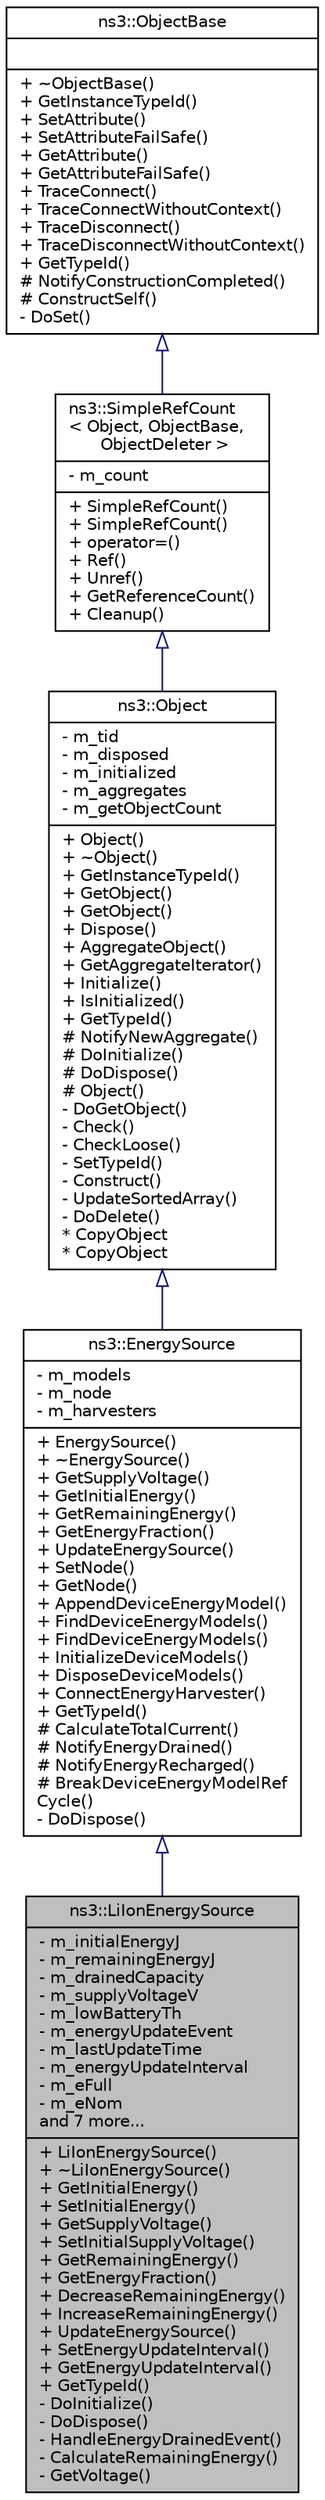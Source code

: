 digraph "ns3::LiIonEnergySource"
{
  edge [fontname="Helvetica",fontsize="10",labelfontname="Helvetica",labelfontsize="10"];
  node [fontname="Helvetica",fontsize="10",shape=record];
  Node1 [label="{ns3::LiIonEnergySource\n|- m_initialEnergyJ\l- m_remainingEnergyJ\l- m_drainedCapacity\l- m_supplyVoltageV\l- m_lowBatteryTh\l- m_energyUpdateEvent\l- m_lastUpdateTime\l- m_energyUpdateInterval\l- m_eFull\l- m_eNom\land 7 more...\l|+ LiIonEnergySource()\l+ ~LiIonEnergySource()\l+ GetInitialEnergy()\l+ SetInitialEnergy()\l+ GetSupplyVoltage()\l+ SetInitialSupplyVoltage()\l+ GetRemainingEnergy()\l+ GetEnergyFraction()\l+ DecreaseRemainingEnergy()\l+ IncreaseRemainingEnergy()\l+ UpdateEnergySource()\l+ SetEnergyUpdateInterval()\l+ GetEnergyUpdateInterval()\l+ GetTypeId()\l- DoInitialize()\l- DoDispose()\l- HandleEnergyDrainedEvent()\l- CalculateRemainingEnergy()\l- GetVoltage()\l}",height=0.2,width=0.4,color="black", fillcolor="grey75", style="filled", fontcolor="black"];
  Node2 -> Node1 [dir="back",color="midnightblue",fontsize="10",style="solid",arrowtail="onormal"];
  Node2 [label="{ns3::EnergySource\n|- m_models\l- m_node\l- m_harvesters\l|+ EnergySource()\l+ ~EnergySource()\l+ GetSupplyVoltage()\l+ GetInitialEnergy()\l+ GetRemainingEnergy()\l+ GetEnergyFraction()\l+ UpdateEnergySource()\l+ SetNode()\l+ GetNode()\l+ AppendDeviceEnergyModel()\l+ FindDeviceEnergyModels()\l+ FindDeviceEnergyModels()\l+ InitializeDeviceModels()\l+ DisposeDeviceModels()\l+ ConnectEnergyHarvester()\l+ GetTypeId()\l# CalculateTotalCurrent()\l# NotifyEnergyDrained()\l# NotifyEnergyRecharged()\l# BreakDeviceEnergyModelRef\lCycle()\l- DoDispose()\l}",height=0.2,width=0.4,color="black", fillcolor="white", style="filled",URL="$d5/dab/classns3_1_1EnergySource.html"];
  Node3 -> Node2 [dir="back",color="midnightblue",fontsize="10",style="solid",arrowtail="onormal"];
  Node3 [label="{ns3::Object\n|- m_tid\l- m_disposed\l- m_initialized\l- m_aggregates\l- m_getObjectCount\l|+ Object()\l+ ~Object()\l+ GetInstanceTypeId()\l+ GetObject()\l+ GetObject()\l+ Dispose()\l+ AggregateObject()\l+ GetAggregateIterator()\l+ Initialize()\l+ IsInitialized()\l+ GetTypeId()\l# NotifyNewAggregate()\l# DoInitialize()\l# DoDispose()\l# Object()\l- DoGetObject()\l- Check()\l- CheckLoose()\l- SetTypeId()\l- Construct()\l- UpdateSortedArray()\l- DoDelete()\l* CopyObject\l* CopyObject\l}",height=0.2,width=0.4,color="black", fillcolor="white", style="filled",URL="$d9/d77/classns3_1_1Object.html",tooltip="A base class which provides memory management and object aggregation. "];
  Node4 -> Node3 [dir="back",color="midnightblue",fontsize="10",style="solid",arrowtail="onormal"];
  Node4 [label="{ns3::SimpleRefCount\l\< Object, ObjectBase,\l ObjectDeleter \>\n|- m_count\l|+ SimpleRefCount()\l+ SimpleRefCount()\l+ operator=()\l+ Ref()\l+ Unref()\l+ GetReferenceCount()\l+ Cleanup()\l}",height=0.2,width=0.4,color="black", fillcolor="white", style="filled",URL="$da/da1/classns3_1_1SimpleRefCount.html"];
  Node5 -> Node4 [dir="back",color="midnightblue",fontsize="10",style="solid",arrowtail="onormal"];
  Node5 [label="{ns3::ObjectBase\n||+ ~ObjectBase()\l+ GetInstanceTypeId()\l+ SetAttribute()\l+ SetAttributeFailSafe()\l+ GetAttribute()\l+ GetAttributeFailSafe()\l+ TraceConnect()\l+ TraceConnectWithoutContext()\l+ TraceDisconnect()\l+ TraceDisconnectWithoutContext()\l+ GetTypeId()\l# NotifyConstructionCompleted()\l# ConstructSelf()\l- DoSet()\l}",height=0.2,width=0.4,color="black", fillcolor="white", style="filled",URL="$d2/dac/classns3_1_1ObjectBase.html",tooltip="Anchor the ns-3 type and attribute system. "];
}
